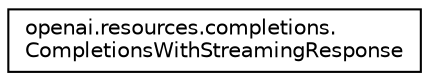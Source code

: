 digraph "Graphical Class Hierarchy"
{
 // LATEX_PDF_SIZE
  edge [fontname="Helvetica",fontsize="10",labelfontname="Helvetica",labelfontsize="10"];
  node [fontname="Helvetica",fontsize="10",shape=record];
  rankdir="LR";
  Node0 [label="openai.resources.completions.\lCompletionsWithStreamingResponse",height=0.2,width=0.4,color="black", fillcolor="white", style="filled",URL="$classopenai_1_1resources_1_1completions_1_1CompletionsWithStreamingResponse.html",tooltip=" "];
}

